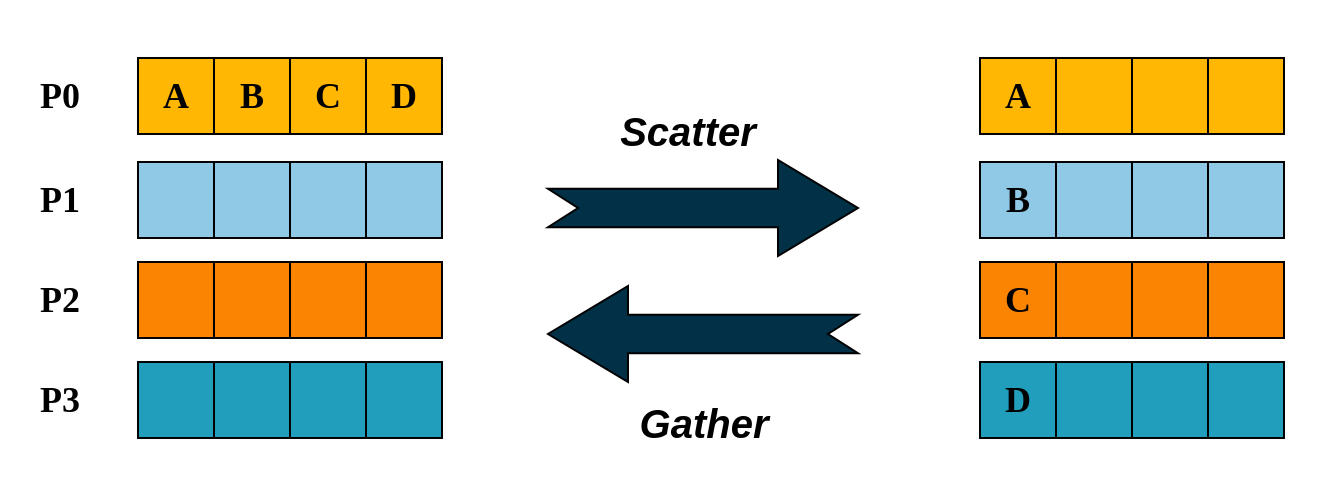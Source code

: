 <mxfile version="22.1.18" type="device">
  <diagram name="第 1 页" id="LUjIA7UPD3IyBp7PXDvI">
    <mxGraphModel dx="852" dy="548" grid="0" gridSize="10" guides="1" tooltips="1" connect="1" arrows="1" fold="1" page="1" pageScale="1" pageWidth="1169" pageHeight="1654" math="0" shadow="0">
      <root>
        <mxCell id="0" />
        <mxCell id="1" parent="0" />
        <mxCell id="JYmDZ25oWR9fzIoNogmh-3" value="" style="rounded=0;whiteSpace=wrap;html=1;strokeColor=none;fillColor=none;" parent="1" vertex="1">
          <mxGeometry x="163" y="190" width="662" height="251" as="geometry" />
        </mxCell>
        <mxCell id="FdsxTbEb1P6pZOjH1wWn-1" value="&lt;font style=&quot;font-size: 18px;&quot; face=&quot;Times New Roman&quot;&gt;&lt;b&gt;A&lt;/b&gt;&lt;/font&gt;" style="whiteSpace=wrap;html=1;aspect=fixed;fillColor=#FFB703;" parent="1" vertex="1">
          <mxGeometry x="228" y="219" width="38" height="38" as="geometry" />
        </mxCell>
        <mxCell id="FdsxTbEb1P6pZOjH1wWn-2" value="&lt;font face=&quot;Times New Roman&quot;&gt;&lt;span style=&quot;font-size: 18px;&quot;&gt;&lt;b&gt;B&lt;/b&gt;&lt;/span&gt;&lt;/font&gt;" style="whiteSpace=wrap;html=1;aspect=fixed;fillColor=#FFB703;" parent="1" vertex="1">
          <mxGeometry x="266" y="219" width="38" height="38" as="geometry" />
        </mxCell>
        <mxCell id="FdsxTbEb1P6pZOjH1wWn-3" value="&lt;font face=&quot;Times New Roman&quot;&gt;&lt;span style=&quot;font-size: 18px;&quot;&gt;&lt;b&gt;C&lt;/b&gt;&lt;/span&gt;&lt;/font&gt;" style="whiteSpace=wrap;html=1;aspect=fixed;fillColor=#FFB703;" parent="1" vertex="1">
          <mxGeometry x="304" y="219" width="38" height="38" as="geometry" />
        </mxCell>
        <mxCell id="FdsxTbEb1P6pZOjH1wWn-4" value="&lt;font face=&quot;Times New Roman&quot;&gt;&lt;span style=&quot;font-size: 18px;&quot;&gt;&lt;b&gt;D&lt;/b&gt;&lt;/span&gt;&lt;/font&gt;" style="whiteSpace=wrap;html=1;aspect=fixed;fillColor=#FFB703;" parent="1" vertex="1">
          <mxGeometry x="342" y="219" width="38" height="38" as="geometry" />
        </mxCell>
        <mxCell id="FdsxTbEb1P6pZOjH1wWn-5" value="" style="whiteSpace=wrap;html=1;aspect=fixed;fillColor=#90C9E6;" parent="1" vertex="1">
          <mxGeometry x="228" y="271" width="38" height="38" as="geometry" />
        </mxCell>
        <mxCell id="FdsxTbEb1P6pZOjH1wWn-6" value="" style="whiteSpace=wrap;html=1;aspect=fixed;fillColor=#90C9E6;" parent="1" vertex="1">
          <mxGeometry x="266" y="271" width="38" height="38" as="geometry" />
        </mxCell>
        <mxCell id="FdsxTbEb1P6pZOjH1wWn-7" value="" style="whiteSpace=wrap;html=1;aspect=fixed;fillColor=#90C9E6;" parent="1" vertex="1">
          <mxGeometry x="304" y="271" width="38" height="38" as="geometry" />
        </mxCell>
        <mxCell id="FdsxTbEb1P6pZOjH1wWn-8" value="" style="whiteSpace=wrap;html=1;aspect=fixed;fillColor=#90C9E6;" parent="1" vertex="1">
          <mxGeometry x="342" y="271" width="38" height="38" as="geometry" />
        </mxCell>
        <mxCell id="FdsxTbEb1P6pZOjH1wWn-9" value="" style="whiteSpace=wrap;html=1;aspect=fixed;fillColor=#FB8402;" parent="1" vertex="1">
          <mxGeometry x="228" y="321" width="38" height="38" as="geometry" />
        </mxCell>
        <mxCell id="FdsxTbEb1P6pZOjH1wWn-10" value="" style="whiteSpace=wrap;html=1;aspect=fixed;fillColor=#FB8402;" parent="1" vertex="1">
          <mxGeometry x="266" y="321" width="38" height="38" as="geometry" />
        </mxCell>
        <mxCell id="FdsxTbEb1P6pZOjH1wWn-11" value="" style="whiteSpace=wrap;html=1;aspect=fixed;fillColor=#FB8402;" parent="1" vertex="1">
          <mxGeometry x="304" y="321" width="38" height="38" as="geometry" />
        </mxCell>
        <mxCell id="FdsxTbEb1P6pZOjH1wWn-12" value="" style="whiteSpace=wrap;html=1;aspect=fixed;fillColor=#FB8402;" parent="1" vertex="1">
          <mxGeometry x="342" y="321" width="38" height="38" as="geometry" />
        </mxCell>
        <mxCell id="FdsxTbEb1P6pZOjH1wWn-13" value="" style="whiteSpace=wrap;html=1;aspect=fixed;fillColor=#219EBC;" parent="1" vertex="1">
          <mxGeometry x="228" y="371" width="38" height="38" as="geometry" />
        </mxCell>
        <mxCell id="FdsxTbEb1P6pZOjH1wWn-14" value="" style="whiteSpace=wrap;html=1;aspect=fixed;fillColor=#219EBC;" parent="1" vertex="1">
          <mxGeometry x="266" y="371" width="38" height="38" as="geometry" />
        </mxCell>
        <mxCell id="FdsxTbEb1P6pZOjH1wWn-15" value="" style="whiteSpace=wrap;html=1;aspect=fixed;fillColor=#219EBC;" parent="1" vertex="1">
          <mxGeometry x="304" y="371" width="38" height="38" as="geometry" />
        </mxCell>
        <mxCell id="FdsxTbEb1P6pZOjH1wWn-16" value="" style="whiteSpace=wrap;html=1;aspect=fixed;fillColor=#219EBC;" parent="1" vertex="1">
          <mxGeometry x="342" y="371" width="38" height="38" as="geometry" />
        </mxCell>
        <mxCell id="FdsxTbEb1P6pZOjH1wWn-17" value="&lt;font style=&quot;font-size: 18px;&quot; face=&quot;Times New Roman&quot;&gt;&lt;b&gt;P0&lt;/b&gt;&lt;/font&gt;" style="text;html=1;strokeColor=none;fillColor=none;align=center;verticalAlign=middle;whiteSpace=wrap;rounded=0;fontColor=#000000;" parent="1" vertex="1">
          <mxGeometry x="159" y="223" width="60" height="30" as="geometry" />
        </mxCell>
        <mxCell id="FdsxTbEb1P6pZOjH1wWn-18" value="&lt;font style=&quot;font-size: 18px;&quot; face=&quot;Times New Roman&quot;&gt;&lt;b&gt;P1&lt;/b&gt;&lt;/font&gt;" style="text;html=1;strokeColor=none;fillColor=none;align=center;verticalAlign=middle;whiteSpace=wrap;rounded=0;fontColor=#000000;" parent="1" vertex="1">
          <mxGeometry x="159" y="275" width="60" height="30" as="geometry" />
        </mxCell>
        <mxCell id="FdsxTbEb1P6pZOjH1wWn-19" value="&lt;font style=&quot;font-size: 18px;&quot; face=&quot;Times New Roman&quot;&gt;&lt;b&gt;P2&lt;/b&gt;&lt;/font&gt;" style="text;html=1;strokeColor=none;fillColor=none;align=center;verticalAlign=middle;whiteSpace=wrap;rounded=0;fontColor=#000000;" parent="1" vertex="1">
          <mxGeometry x="159" y="325" width="60" height="30" as="geometry" />
        </mxCell>
        <mxCell id="FdsxTbEb1P6pZOjH1wWn-20" value="&lt;font style=&quot;font-size: 18px;&quot; face=&quot;Times New Roman&quot;&gt;&lt;b&gt;P3&lt;/b&gt;&lt;/font&gt;" style="text;html=1;strokeColor=none;fillColor=none;align=center;verticalAlign=middle;whiteSpace=wrap;rounded=0;fontColor=#000000;" parent="1" vertex="1">
          <mxGeometry x="159" y="375" width="60" height="30" as="geometry" />
        </mxCell>
        <mxCell id="FdsxTbEb1P6pZOjH1wWn-21" value="" style="html=1;shadow=0;dashed=0;align=center;verticalAlign=middle;shape=mxgraph.arrows2.arrow;dy=0.6;dx=40;notch=15;fillColor=#023047;" parent="1" vertex="1">
          <mxGeometry x="433" y="270" width="155" height="48" as="geometry" />
        </mxCell>
        <mxCell id="FdsxTbEb1P6pZOjH1wWn-22" value="&lt;font style=&quot;font-size: 20px;&quot;&gt;&lt;b style=&quot;&quot;&gt;&lt;i style=&quot;&quot;&gt;Scatter&lt;/i&gt;&lt;/b&gt;&lt;/font&gt;" style="text;html=1;strokeColor=none;fillColor=none;align=center;verticalAlign=middle;whiteSpace=wrap;rounded=0;" parent="1" vertex="1">
          <mxGeometry x="436" y="240" width="134" height="30" as="geometry" />
        </mxCell>
        <mxCell id="FdsxTbEb1P6pZOjH1wWn-23" value="&lt;font style=&quot;font-size: 18px;&quot; face=&quot;Times New Roman&quot;&gt;&lt;b&gt;A&lt;/b&gt;&lt;/font&gt;" style="whiteSpace=wrap;html=1;aspect=fixed;fillColor=#FFB703;" parent="1" vertex="1">
          <mxGeometry x="649" y="219" width="38" height="38" as="geometry" />
        </mxCell>
        <mxCell id="FdsxTbEb1P6pZOjH1wWn-24" value="" style="whiteSpace=wrap;html=1;aspect=fixed;fillColor=#FFB703;" parent="1" vertex="1">
          <mxGeometry x="687" y="219" width="38" height="38" as="geometry" />
        </mxCell>
        <mxCell id="FdsxTbEb1P6pZOjH1wWn-25" value="" style="whiteSpace=wrap;html=1;aspect=fixed;fillColor=#FFB703;" parent="1" vertex="1">
          <mxGeometry x="725" y="219" width="38" height="38" as="geometry" />
        </mxCell>
        <mxCell id="FdsxTbEb1P6pZOjH1wWn-26" value="" style="whiteSpace=wrap;html=1;aspect=fixed;fillColor=#FFB703;" parent="1" vertex="1">
          <mxGeometry x="763" y="219" width="38" height="38" as="geometry" />
        </mxCell>
        <mxCell id="FdsxTbEb1P6pZOjH1wWn-27" value="&lt;b style=&quot;border-color: var(--border-color); font-family: &amp;quot;Times New Roman&amp;quot;; font-size: 18px;&quot;&gt;B&lt;/b&gt;" style="whiteSpace=wrap;html=1;aspect=fixed;fillColor=#90C9E6;" parent="1" vertex="1">
          <mxGeometry x="649" y="271" width="38" height="38" as="geometry" />
        </mxCell>
        <mxCell id="FdsxTbEb1P6pZOjH1wWn-28" value="" style="whiteSpace=wrap;html=1;aspect=fixed;fillColor=#90C9E6;" parent="1" vertex="1">
          <mxGeometry x="687" y="271" width="38" height="38" as="geometry" />
        </mxCell>
        <mxCell id="FdsxTbEb1P6pZOjH1wWn-29" value="" style="whiteSpace=wrap;html=1;aspect=fixed;fillColor=#90C9E6;" parent="1" vertex="1">
          <mxGeometry x="725" y="271" width="38" height="38" as="geometry" />
        </mxCell>
        <mxCell id="FdsxTbEb1P6pZOjH1wWn-30" value="" style="whiteSpace=wrap;html=1;aspect=fixed;fillColor=#90C9E6;" parent="1" vertex="1">
          <mxGeometry x="763" y="271" width="38" height="38" as="geometry" />
        </mxCell>
        <mxCell id="FdsxTbEb1P6pZOjH1wWn-31" value="&lt;b style=&quot;border-color: var(--border-color); font-family: &amp;quot;Times New Roman&amp;quot;; font-size: 18px;&quot;&gt;C&lt;/b&gt;" style="whiteSpace=wrap;html=1;aspect=fixed;fillColor=#FB8402;" parent="1" vertex="1">
          <mxGeometry x="649" y="321" width="38" height="38" as="geometry" />
        </mxCell>
        <mxCell id="FdsxTbEb1P6pZOjH1wWn-32" value="" style="whiteSpace=wrap;html=1;aspect=fixed;fillColor=#FB8402;" parent="1" vertex="1">
          <mxGeometry x="687" y="321" width="38" height="38" as="geometry" />
        </mxCell>
        <mxCell id="FdsxTbEb1P6pZOjH1wWn-33" value="" style="whiteSpace=wrap;html=1;aspect=fixed;fillColor=#FB8402;" parent="1" vertex="1">
          <mxGeometry x="725" y="321" width="38" height="38" as="geometry" />
        </mxCell>
        <mxCell id="FdsxTbEb1P6pZOjH1wWn-34" value="" style="whiteSpace=wrap;html=1;aspect=fixed;fillColor=#FB8402;" parent="1" vertex="1">
          <mxGeometry x="763" y="321" width="38" height="38" as="geometry" />
        </mxCell>
        <mxCell id="FdsxTbEb1P6pZOjH1wWn-35" value="&lt;b style=&quot;border-color: var(--border-color); font-family: &amp;quot;Times New Roman&amp;quot;; font-size: 18px;&quot;&gt;D&lt;/b&gt;" style="whiteSpace=wrap;html=1;aspect=fixed;fillColor=#219EBC;" parent="1" vertex="1">
          <mxGeometry x="649" y="371" width="38" height="38" as="geometry" />
        </mxCell>
        <mxCell id="FdsxTbEb1P6pZOjH1wWn-36" value="" style="whiteSpace=wrap;html=1;aspect=fixed;fillColor=#219EBC;" parent="1" vertex="1">
          <mxGeometry x="687" y="371" width="38" height="38" as="geometry" />
        </mxCell>
        <mxCell id="FdsxTbEb1P6pZOjH1wWn-37" value="" style="whiteSpace=wrap;html=1;aspect=fixed;fillColor=#219EBC;" parent="1" vertex="1">
          <mxGeometry x="725" y="371" width="38" height="38" as="geometry" />
        </mxCell>
        <mxCell id="FdsxTbEb1P6pZOjH1wWn-38" value="" style="whiteSpace=wrap;html=1;aspect=fixed;fillColor=#219EBC;" parent="1" vertex="1">
          <mxGeometry x="763" y="371" width="38" height="38" as="geometry" />
        </mxCell>
        <mxCell id="FdsxTbEb1P6pZOjH1wWn-39" value="" style="html=1;shadow=0;dashed=0;align=center;verticalAlign=middle;shape=mxgraph.arrows2.arrow;dy=0.6;dx=40;notch=15;fillColor=#023047;rotation=-180;" parent="1" vertex="1">
          <mxGeometry x="433" y="333" width="155" height="48" as="geometry" />
        </mxCell>
        <mxCell id="FdsxTbEb1P6pZOjH1wWn-40" value="&lt;font style=&quot;font-size: 20px;&quot;&gt;&lt;b style=&quot;&quot;&gt;&lt;i style=&quot;&quot;&gt;Gather&lt;/i&gt;&lt;/b&gt;&lt;/font&gt;" style="text;html=1;strokeColor=none;fillColor=none;align=center;verticalAlign=middle;whiteSpace=wrap;rounded=0;" parent="1" vertex="1">
          <mxGeometry x="443.5" y="386" width="134" height="30" as="geometry" />
        </mxCell>
      </root>
    </mxGraphModel>
  </diagram>
</mxfile>
